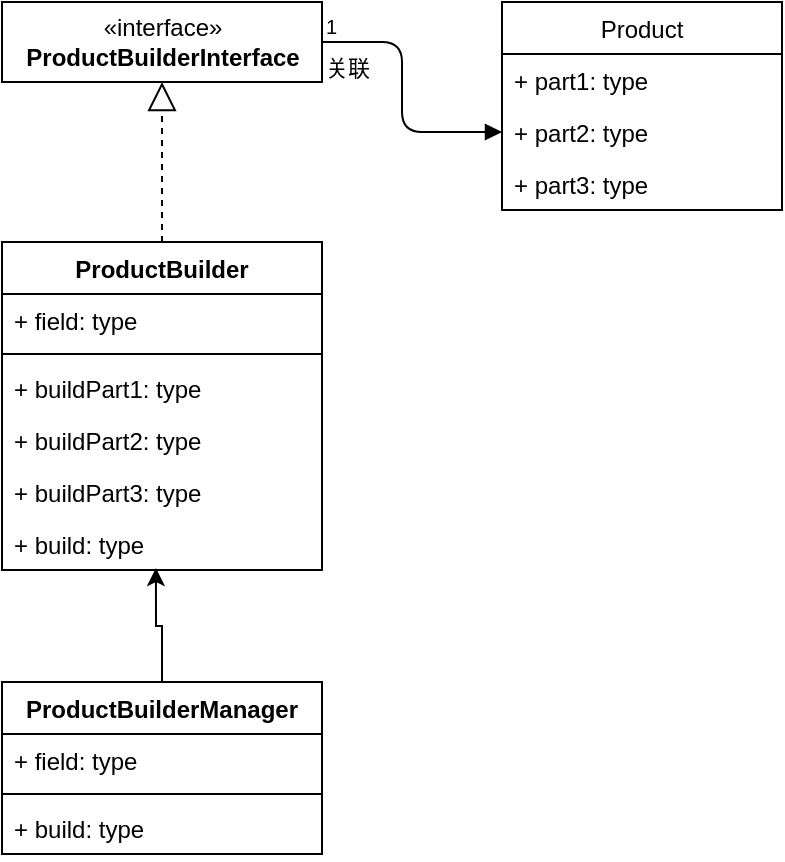 <mxfile version="12.4.7" type="github"><diagram id="qwwNVh-QHH5vRTdT3FsI" name="Page-1"><mxGraphModel dx="413" dy="614" grid="1" gridSize="10" guides="1" tooltips="1" connect="1" arrows="1" fold="1" page="1" pageScale="1" pageWidth="827" pageHeight="1169" math="0" shadow="0"><root><mxCell id="0"/><mxCell id="1" parent="0"/><mxCell id="M7YyIuPe-D5Lr0z7IMLb-9" value="Product" style="swimlane;fontStyle=0;childLayout=stackLayout;horizontal=1;startSize=26;fillColor=none;horizontalStack=0;resizeParent=1;resizeParentMax=0;resizeLast=0;collapsible=1;marginBottom=0;" vertex="1" parent="1"><mxGeometry x="330" y="70" width="140" height="104" as="geometry"/></mxCell><mxCell id="M7YyIuPe-D5Lr0z7IMLb-10" value="+ part1: type" style="text;strokeColor=none;fillColor=none;align=left;verticalAlign=top;spacingLeft=4;spacingRight=4;overflow=hidden;rotatable=0;points=[[0,0.5],[1,0.5]];portConstraint=eastwest;" vertex="1" parent="M7YyIuPe-D5Lr0z7IMLb-9"><mxGeometry y="26" width="140" height="26" as="geometry"/></mxCell><mxCell id="M7YyIuPe-D5Lr0z7IMLb-11" value="+ part2: type" style="text;strokeColor=none;fillColor=none;align=left;verticalAlign=top;spacingLeft=4;spacingRight=4;overflow=hidden;rotatable=0;points=[[0,0.5],[1,0.5]];portConstraint=eastwest;" vertex="1" parent="M7YyIuPe-D5Lr0z7IMLb-9"><mxGeometry y="52" width="140" height="26" as="geometry"/></mxCell><mxCell id="M7YyIuPe-D5Lr0z7IMLb-12" value="+ part3: type" style="text;strokeColor=none;fillColor=none;align=left;verticalAlign=top;spacingLeft=4;spacingRight=4;overflow=hidden;rotatable=0;points=[[0,0.5],[1,0.5]];portConstraint=eastwest;" vertex="1" parent="M7YyIuPe-D5Lr0z7IMLb-9"><mxGeometry y="78" width="140" height="26" as="geometry"/></mxCell><mxCell id="M7YyIuPe-D5Lr0z7IMLb-13" value="ProductBuilder" style="swimlane;fontStyle=1;align=center;verticalAlign=top;childLayout=stackLayout;horizontal=1;startSize=26;horizontalStack=0;resizeParent=1;resizeParentMax=0;resizeLast=0;collapsible=1;marginBottom=0;" vertex="1" parent="1"><mxGeometry x="80" y="190" width="160" height="164" as="geometry"/></mxCell><mxCell id="M7YyIuPe-D5Lr0z7IMLb-14" value="+ field: type" style="text;strokeColor=none;fillColor=none;align=left;verticalAlign=top;spacingLeft=4;spacingRight=4;overflow=hidden;rotatable=0;points=[[0,0.5],[1,0.5]];portConstraint=eastwest;" vertex="1" parent="M7YyIuPe-D5Lr0z7IMLb-13"><mxGeometry y="26" width="160" height="26" as="geometry"/></mxCell><mxCell id="M7YyIuPe-D5Lr0z7IMLb-15" value="" style="line;strokeWidth=1;fillColor=none;align=left;verticalAlign=middle;spacingTop=-1;spacingLeft=3;spacingRight=3;rotatable=0;labelPosition=right;points=[];portConstraint=eastwest;" vertex="1" parent="M7YyIuPe-D5Lr0z7IMLb-13"><mxGeometry y="52" width="160" height="8" as="geometry"/></mxCell><mxCell id="M7YyIuPe-D5Lr0z7IMLb-16" value="+ buildPart1: type" style="text;strokeColor=none;fillColor=none;align=left;verticalAlign=top;spacingLeft=4;spacingRight=4;overflow=hidden;rotatable=0;points=[[0,0.5],[1,0.5]];portConstraint=eastwest;" vertex="1" parent="M7YyIuPe-D5Lr0z7IMLb-13"><mxGeometry y="60" width="160" height="26" as="geometry"/></mxCell><mxCell id="M7YyIuPe-D5Lr0z7IMLb-19" value="+ buildPart2: type" style="text;strokeColor=none;fillColor=none;align=left;verticalAlign=top;spacingLeft=4;spacingRight=4;overflow=hidden;rotatable=0;points=[[0,0.5],[1,0.5]];portConstraint=eastwest;" vertex="1" parent="M7YyIuPe-D5Lr0z7IMLb-13"><mxGeometry y="86" width="160" height="26" as="geometry"/></mxCell><mxCell id="M7YyIuPe-D5Lr0z7IMLb-20" value="+ buildPart3: type" style="text;strokeColor=none;fillColor=none;align=left;verticalAlign=top;spacingLeft=4;spacingRight=4;overflow=hidden;rotatable=0;points=[[0,0.5],[1,0.5]];portConstraint=eastwest;" vertex="1" parent="M7YyIuPe-D5Lr0z7IMLb-13"><mxGeometry y="112" width="160" height="26" as="geometry"/></mxCell><mxCell id="M7YyIuPe-D5Lr0z7IMLb-21" value="+ build: type" style="text;strokeColor=none;fillColor=none;align=left;verticalAlign=top;spacingLeft=4;spacingRight=4;overflow=hidden;rotatable=0;points=[[0,0.5],[1,0.5]];portConstraint=eastwest;" vertex="1" parent="M7YyIuPe-D5Lr0z7IMLb-13"><mxGeometry y="138" width="160" height="26" as="geometry"/></mxCell><mxCell id="M7YyIuPe-D5Lr0z7IMLb-17" value="«interface»&lt;br&gt;&lt;span style=&quot;font-weight: 700&quot;&gt;ProductBuilderInterface&lt;/span&gt;" style="html=1;" vertex="1" parent="1"><mxGeometry x="80" y="70" width="160" height="40" as="geometry"/></mxCell><mxCell id="M7YyIuPe-D5Lr0z7IMLb-18" value="" style="endArrow=block;dashed=1;endFill=0;endSize=12;html=1;exitX=0.5;exitY=0;exitDx=0;exitDy=0;entryX=0.5;entryY=1;entryDx=0;entryDy=0;" edge="1" parent="1" source="M7YyIuPe-D5Lr0z7IMLb-13" target="M7YyIuPe-D5Lr0z7IMLb-17"><mxGeometry width="160" relative="1" as="geometry"><mxPoint x="140" y="350" as="sourcePoint"/><mxPoint x="160" y="130" as="targetPoint"/></mxGeometry></mxCell><mxCell id="M7YyIuPe-D5Lr0z7IMLb-34" value="" style="edgeStyle=orthogonalEdgeStyle;rounded=0;orthogonalLoop=1;jettySize=auto;html=1;entryX=0.481;entryY=0.962;entryDx=0;entryDy=0;entryPerimeter=0;" edge="1" parent="1" source="M7YyIuPe-D5Lr0z7IMLb-26" target="M7YyIuPe-D5Lr0z7IMLb-21"><mxGeometry relative="1" as="geometry"/></mxCell><mxCell id="M7YyIuPe-D5Lr0z7IMLb-26" value="ProductBuilderManager" style="swimlane;fontStyle=1;align=center;verticalAlign=top;childLayout=stackLayout;horizontal=1;startSize=26;horizontalStack=0;resizeParent=1;resizeParentMax=0;resizeLast=0;collapsible=1;marginBottom=0;" vertex="1" parent="1"><mxGeometry x="80" y="410" width="160" height="86" as="geometry"/></mxCell><mxCell id="M7YyIuPe-D5Lr0z7IMLb-27" value="+ field: type" style="text;strokeColor=none;fillColor=none;align=left;verticalAlign=top;spacingLeft=4;spacingRight=4;overflow=hidden;rotatable=0;points=[[0,0.5],[1,0.5]];portConstraint=eastwest;" vertex="1" parent="M7YyIuPe-D5Lr0z7IMLb-26"><mxGeometry y="26" width="160" height="26" as="geometry"/></mxCell><mxCell id="M7YyIuPe-D5Lr0z7IMLb-28" value="" style="line;strokeWidth=1;fillColor=none;align=left;verticalAlign=middle;spacingTop=-1;spacingLeft=3;spacingRight=3;rotatable=0;labelPosition=right;points=[];portConstraint=eastwest;" vertex="1" parent="M7YyIuPe-D5Lr0z7IMLb-26"><mxGeometry y="52" width="160" height="8" as="geometry"/></mxCell><mxCell id="M7YyIuPe-D5Lr0z7IMLb-29" value="+ build: type" style="text;strokeColor=none;fillColor=none;align=left;verticalAlign=top;spacingLeft=4;spacingRight=4;overflow=hidden;rotatable=0;points=[[0,0.5],[1,0.5]];portConstraint=eastwest;" vertex="1" parent="M7YyIuPe-D5Lr0z7IMLb-26"><mxGeometry y="60" width="160" height="26" as="geometry"/></mxCell><mxCell id="M7YyIuPe-D5Lr0z7IMLb-30" value="关联" style="endArrow=block;endFill=1;html=1;edgeStyle=orthogonalEdgeStyle;align=left;verticalAlign=top;exitX=1;exitY=0.5;exitDx=0;exitDy=0;entryX=0;entryY=0.5;entryDx=0;entryDy=0;" edge="1" parent="1" source="M7YyIuPe-D5Lr0z7IMLb-17" target="M7YyIuPe-D5Lr0z7IMLb-11"><mxGeometry x="-1" relative="1" as="geometry"><mxPoint x="290" y="290" as="sourcePoint"/><mxPoint x="450" y="290" as="targetPoint"/><Array as="points"><mxPoint x="280" y="90"/><mxPoint x="280" y="135"/></Array></mxGeometry></mxCell><mxCell id="M7YyIuPe-D5Lr0z7IMLb-31" value="1" style="resizable=0;html=1;align=left;verticalAlign=bottom;labelBackgroundColor=#ffffff;fontSize=10;" connectable="0" vertex="1" parent="M7YyIuPe-D5Lr0z7IMLb-30"><mxGeometry x="-1" relative="1" as="geometry"/></mxCell></root></mxGraphModel></diagram></mxfile>
